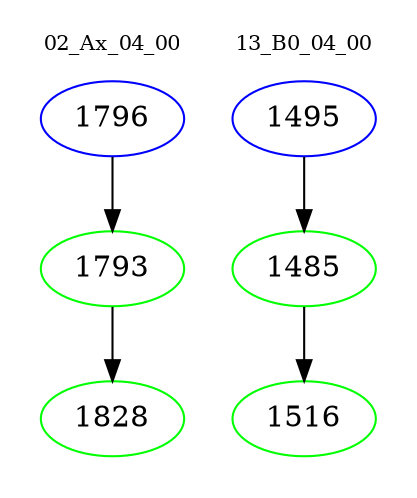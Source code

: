 digraph{
subgraph cluster_0 {
color = white
label = "02_Ax_04_00";
fontsize=10;
T0_1796 [label="1796", color="blue"]
T0_1796 -> T0_1793 [color="black"]
T0_1793 [label="1793", color="green"]
T0_1793 -> T0_1828 [color="black"]
T0_1828 [label="1828", color="green"]
}
subgraph cluster_1 {
color = white
label = "13_B0_04_00";
fontsize=10;
T1_1495 [label="1495", color="blue"]
T1_1495 -> T1_1485 [color="black"]
T1_1485 [label="1485", color="green"]
T1_1485 -> T1_1516 [color="black"]
T1_1516 [label="1516", color="green"]
}
}
